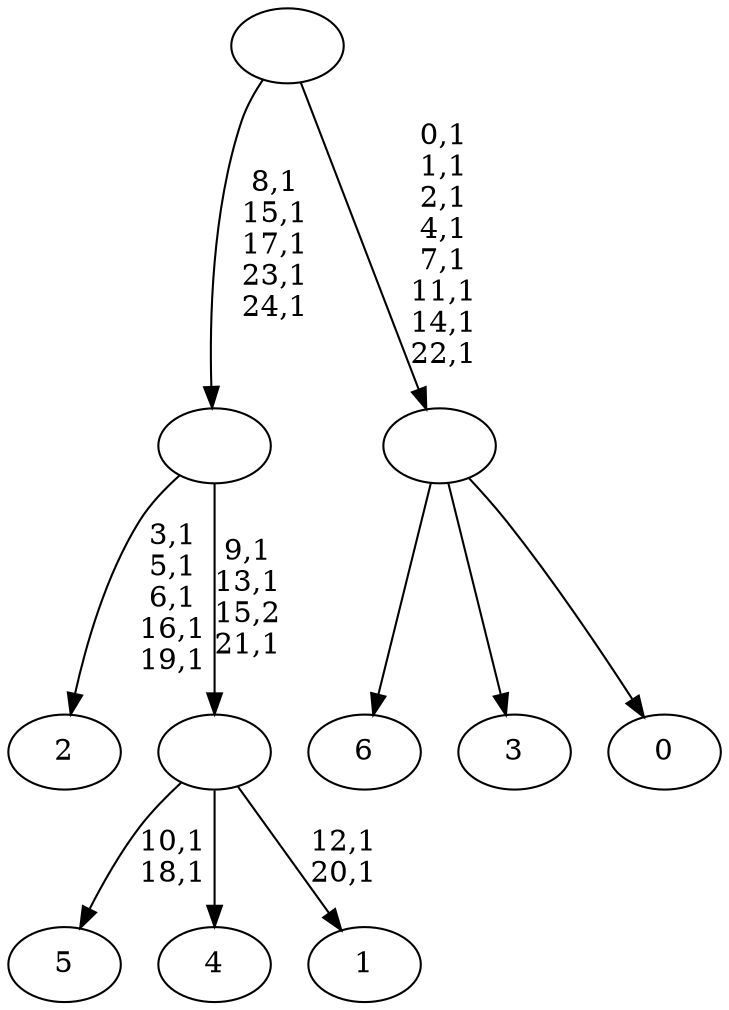 digraph T {
	32 [label="6"]
	31 [label="5"]
	28 [label="4"]
	27 [label="3"]
	26 [label="2"]
	20 [label="1"]
	17 [label=""]
	14 [label=""]
	9 [label="0"]
	8 [label=""]
	0 [label=""]
	17 -> 20 [label="12,1\n20,1"]
	17 -> 31 [label="10,1\n18,1"]
	17 -> 28 [label=""]
	14 -> 17 [label="9,1\n13,1\n15,2\n21,1"]
	14 -> 26 [label="3,1\n5,1\n6,1\n16,1\n19,1"]
	8 -> 32 [label=""]
	8 -> 27 [label=""]
	8 -> 9 [label=""]
	0 -> 8 [label="0,1\n1,1\n2,1\n4,1\n7,1\n11,1\n14,1\n22,1"]
	0 -> 14 [label="8,1\n15,1\n17,1\n23,1\n24,1"]
}
